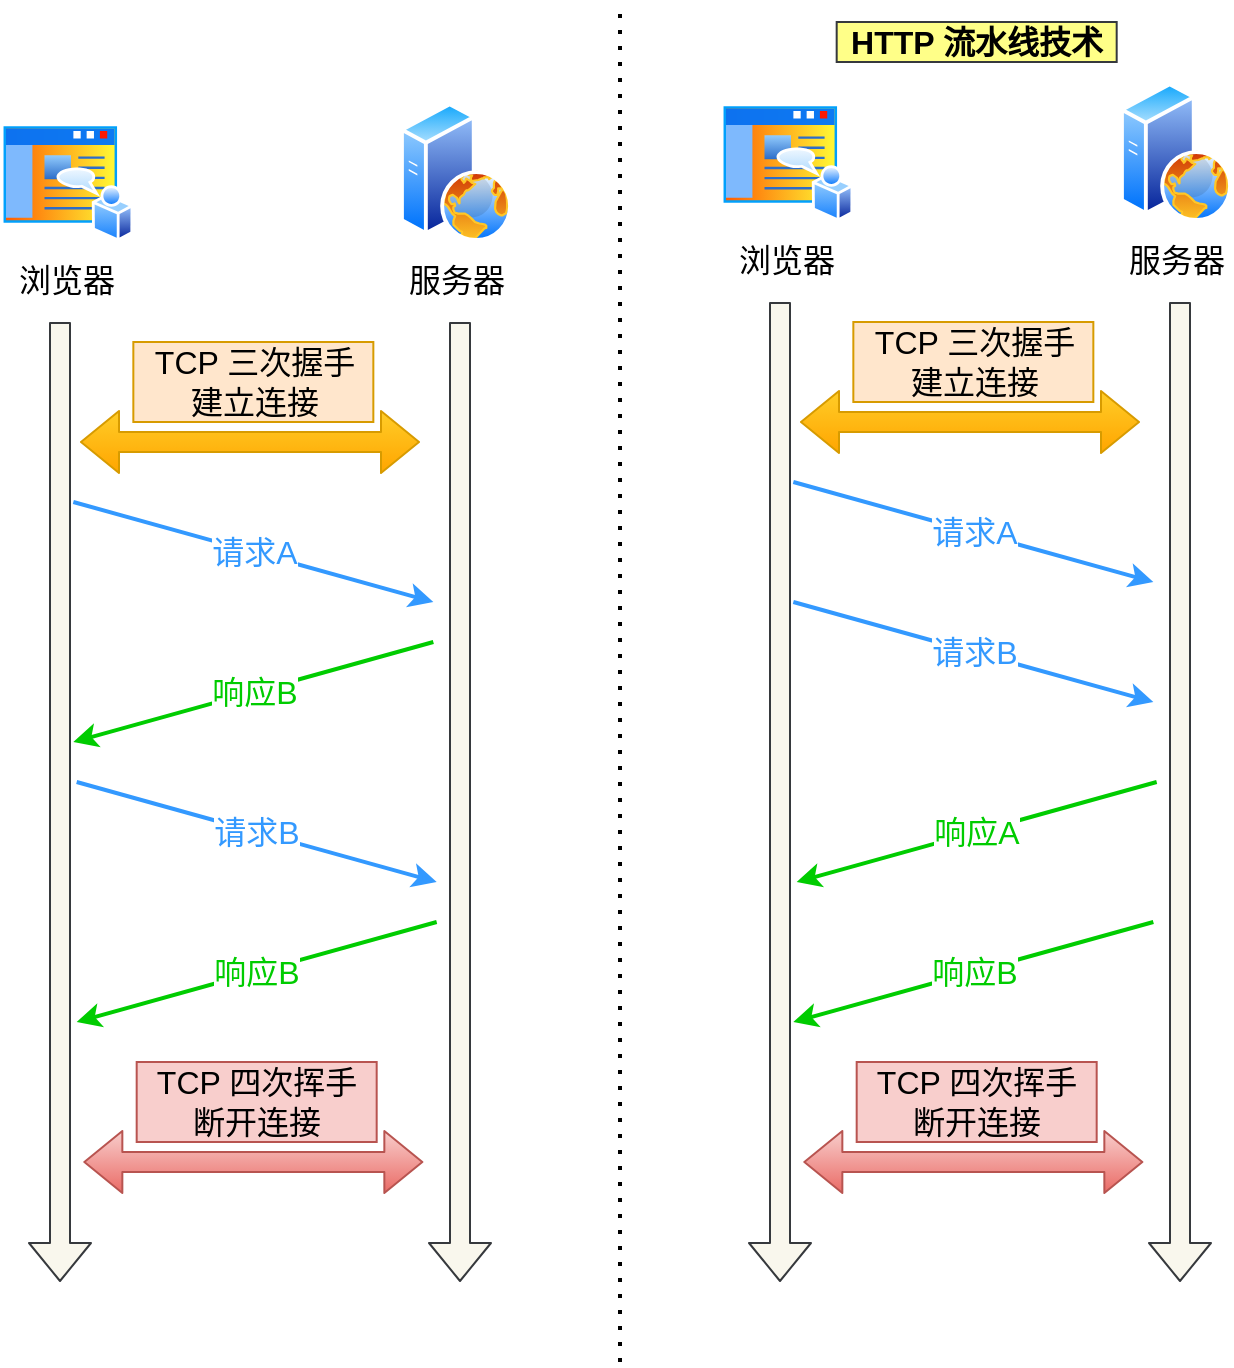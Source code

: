 <mxfile version="14.8.3" type="github">
  <diagram id="EjavUwahsE4YkXEUyNvn" name="第 1 页">
    <mxGraphModel dx="1102" dy="1751" grid="1" gridSize="10" guides="1" tooltips="1" connect="1" arrows="1" fold="1" page="1" pageScale="1" pageWidth="827" pageHeight="1169" math="0" shadow="0">
      <root>
        <mxCell id="0" />
        <mxCell id="1" parent="0" />
        <mxCell id="kcX6w27q7vT2_koJ7fqC-1" value="" style="shape=flexArrow;endArrow=classic;html=1;fontSize=16;fillColor=#f9f7ed;strokeColor=#36393d;" edge="1" parent="1">
          <mxGeometry width="50" height="50" relative="1" as="geometry">
            <mxPoint x="200" y="40" as="sourcePoint" />
            <mxPoint x="200" y="520" as="targetPoint" />
          </mxGeometry>
        </mxCell>
        <mxCell id="kcX6w27q7vT2_koJ7fqC-2" value="" style="shape=flexArrow;endArrow=classic;html=1;fontSize=16;fillColor=#f9f7ed;strokeColor=#36393d;" edge="1" parent="1">
          <mxGeometry width="50" height="50" relative="1" as="geometry">
            <mxPoint x="400" y="40" as="sourcePoint" />
            <mxPoint x="400" y="520" as="targetPoint" />
          </mxGeometry>
        </mxCell>
        <mxCell id="kcX6w27q7vT2_koJ7fqC-3" value="请求A" style="endArrow=classic;html=1;fontSize=16;fillColor=#ffff88;strokeWidth=2;strokeColor=#3399FF;fontColor=#3399FF;" edge="1" parent="1">
          <mxGeometry width="50" height="50" relative="1" as="geometry">
            <mxPoint x="206.67" y="130" as="sourcePoint" />
            <mxPoint x="386.67" y="180" as="targetPoint" />
          </mxGeometry>
        </mxCell>
        <mxCell id="kcX6w27q7vT2_koJ7fqC-4" value="响应B" style="endArrow=classic;html=1;fontSize=16;strokeWidth=2;strokeColor=#00CC00;fontColor=#00CC00;" edge="1" parent="1">
          <mxGeometry width="50" height="50" relative="1" as="geometry">
            <mxPoint x="386.67" y="200" as="sourcePoint" />
            <mxPoint x="206.67" y="250" as="targetPoint" />
          </mxGeometry>
        </mxCell>
        <mxCell id="kcX6w27q7vT2_koJ7fqC-5" value="服务器" style="aspect=fixed;perimeter=ellipsePerimeter;html=1;align=center;shadow=0;dashed=0;spacingTop=3;image;image=img/lib/active_directory/web_server.svg;fontSize=16;" vertex="1" parent="1">
          <mxGeometry x="370" y="-70" width="56" height="70" as="geometry" />
        </mxCell>
        <mxCell id="kcX6w27q7vT2_koJ7fqC-6" value="浏览器" style="aspect=fixed;perimeter=ellipsePerimeter;html=1;align=center;shadow=0;dashed=0;spacingTop=3;image;image=img/lib/active_directory/home_page.svg;fontSize=16;" vertex="1" parent="1">
          <mxGeometry x="170" y="-60" width="66.67" height="60" as="geometry" />
        </mxCell>
        <mxCell id="kcX6w27q7vT2_koJ7fqC-7" value="" style="shape=flexArrow;endArrow=classic;startArrow=classic;html=1;fontSize=16;fillColor=#ffcd28;strokeColor=#d79b00;gradientColor=#ffa500;" edge="1" parent="1">
          <mxGeometry width="100" height="100" relative="1" as="geometry">
            <mxPoint x="210" y="100" as="sourcePoint" />
            <mxPoint x="380" y="100" as="targetPoint" />
          </mxGeometry>
        </mxCell>
        <mxCell id="kcX6w27q7vT2_koJ7fqC-8" value="TCP 三次握手&lt;br style=&quot;font-size: 16px;&quot;&gt;建立连接" style="text;html=1;align=center;verticalAlign=middle;resizable=0;points=[];autosize=1;strokeColor=#d79b00;fontSize=16;fillColor=#ffe6cc;" vertex="1" parent="1">
          <mxGeometry x="236.67" y="50" width="120" height="40" as="geometry" />
        </mxCell>
        <mxCell id="kcX6w27q7vT2_koJ7fqC-9" value="请求B" style="endArrow=classic;html=1;fontSize=16;fillColor=#ffff88;strokeWidth=2;strokeColor=#3399FF;fontColor=#3399FF;" edge="1" parent="1">
          <mxGeometry width="50" height="50" relative="1" as="geometry">
            <mxPoint x="208.34" y="270" as="sourcePoint" />
            <mxPoint x="388.34" y="320" as="targetPoint" />
          </mxGeometry>
        </mxCell>
        <mxCell id="kcX6w27q7vT2_koJ7fqC-10" value="响应B" style="endArrow=classic;html=1;fontSize=16;strokeWidth=2;strokeColor=#00CC00;fontColor=#00CC00;" edge="1" parent="1">
          <mxGeometry width="50" height="50" relative="1" as="geometry">
            <mxPoint x="388.34" y="340" as="sourcePoint" />
            <mxPoint x="208.34" y="390" as="targetPoint" />
          </mxGeometry>
        </mxCell>
        <mxCell id="kcX6w27q7vT2_koJ7fqC-11" value="" style="shape=flexArrow;endArrow=classic;startArrow=classic;html=1;fontSize=16;gradientColor=#ea6b66;fillColor=#f8cecc;strokeColor=#b85450;" edge="1" parent="1">
          <mxGeometry width="100" height="100" relative="1" as="geometry">
            <mxPoint x="211.67" y="460" as="sourcePoint" />
            <mxPoint x="381.67" y="460" as="targetPoint" />
          </mxGeometry>
        </mxCell>
        <mxCell id="kcX6w27q7vT2_koJ7fqC-12" value="TCP 四次挥手&lt;br style=&quot;font-size: 16px;&quot;&gt;断开连接" style="text;html=1;align=center;verticalAlign=middle;resizable=0;points=[];autosize=1;strokeColor=#b85450;fontSize=16;fillColor=#f8cecc;" vertex="1" parent="1">
          <mxGeometry x="238.34" y="410" width="120" height="40" as="geometry" />
        </mxCell>
        <mxCell id="kcX6w27q7vT2_koJ7fqC-15" value="" style="shape=flexArrow;endArrow=classic;html=1;fontSize=16;fillColor=#f9f7ed;strokeColor=#36393d;" edge="1" parent="1">
          <mxGeometry width="50" height="50" relative="1" as="geometry">
            <mxPoint x="560" y="30" as="sourcePoint" />
            <mxPoint x="560" y="520" as="targetPoint" />
          </mxGeometry>
        </mxCell>
        <mxCell id="kcX6w27q7vT2_koJ7fqC-16" value="" style="shape=flexArrow;endArrow=classic;html=1;fontSize=16;fillColor=#f9f7ed;strokeColor=#36393d;" edge="1" parent="1">
          <mxGeometry width="50" height="50" relative="1" as="geometry">
            <mxPoint x="760" y="30" as="sourcePoint" />
            <mxPoint x="760" y="520" as="targetPoint" />
          </mxGeometry>
        </mxCell>
        <mxCell id="kcX6w27q7vT2_koJ7fqC-17" value="请求A" style="endArrow=classic;html=1;fontSize=16;fillColor=#ffff88;strokeWidth=2;strokeColor=#3399FF;fontColor=#3399FF;" edge="1" parent="1">
          <mxGeometry width="50" height="50" relative="1" as="geometry">
            <mxPoint x="566.67" y="120" as="sourcePoint" />
            <mxPoint x="746.67" y="170" as="targetPoint" />
          </mxGeometry>
        </mxCell>
        <mxCell id="kcX6w27q7vT2_koJ7fqC-19" value="服务器" style="aspect=fixed;perimeter=ellipsePerimeter;html=1;align=center;shadow=0;dashed=0;spacingTop=3;image;image=img/lib/active_directory/web_server.svg;fontSize=16;" vertex="1" parent="1">
          <mxGeometry x="730" y="-80" width="56" height="70" as="geometry" />
        </mxCell>
        <mxCell id="kcX6w27q7vT2_koJ7fqC-20" value="浏览器" style="aspect=fixed;perimeter=ellipsePerimeter;html=1;align=center;shadow=0;dashed=0;spacingTop=3;image;image=img/lib/active_directory/home_page.svg;fontSize=16;" vertex="1" parent="1">
          <mxGeometry x="530" y="-70" width="66.67" height="60" as="geometry" />
        </mxCell>
        <mxCell id="kcX6w27q7vT2_koJ7fqC-21" value="" style="shape=flexArrow;endArrow=classic;startArrow=classic;html=1;fontSize=16;fillColor=#ffcd28;strokeColor=#d79b00;gradientColor=#ffa500;" edge="1" parent="1">
          <mxGeometry width="100" height="100" relative="1" as="geometry">
            <mxPoint x="570" y="90" as="sourcePoint" />
            <mxPoint x="740" y="90" as="targetPoint" />
          </mxGeometry>
        </mxCell>
        <mxCell id="kcX6w27q7vT2_koJ7fqC-22" value="TCP 三次握手&lt;br style=&quot;font-size: 16px;&quot;&gt;建立连接" style="text;html=1;align=center;verticalAlign=middle;resizable=0;points=[];autosize=1;strokeColor=#d79b00;fontSize=16;fillColor=#ffe6cc;" vertex="1" parent="1">
          <mxGeometry x="596.67" y="40" width="120" height="40" as="geometry" />
        </mxCell>
        <mxCell id="kcX6w27q7vT2_koJ7fqC-23" value="请求B" style="endArrow=classic;html=1;fontSize=16;fillColor=#ffff88;strokeWidth=2;strokeColor=#3399FF;fontColor=#3399FF;" edge="1" parent="1">
          <mxGeometry width="50" height="50" relative="1" as="geometry">
            <mxPoint x="566.67" y="180" as="sourcePoint" />
            <mxPoint x="746.67" y="230" as="targetPoint" />
          </mxGeometry>
        </mxCell>
        <mxCell id="kcX6w27q7vT2_koJ7fqC-24" value="响应A" style="endArrow=classic;html=1;fontSize=16;strokeWidth=2;strokeColor=#00CC00;fontColor=#00CC00;" edge="1" parent="1">
          <mxGeometry width="50" height="50" relative="1" as="geometry">
            <mxPoint x="748.34" y="270" as="sourcePoint" />
            <mxPoint x="568.34" y="320" as="targetPoint" />
          </mxGeometry>
        </mxCell>
        <mxCell id="kcX6w27q7vT2_koJ7fqC-25" value="" style="shape=flexArrow;endArrow=classic;startArrow=classic;html=1;fontSize=16;gradientColor=#ea6b66;fillColor=#f8cecc;strokeColor=#b85450;" edge="1" parent="1">
          <mxGeometry width="100" height="100" relative="1" as="geometry">
            <mxPoint x="571.67" y="460" as="sourcePoint" />
            <mxPoint x="741.67" y="460" as="targetPoint" />
          </mxGeometry>
        </mxCell>
        <mxCell id="kcX6w27q7vT2_koJ7fqC-26" value="TCP 四次挥手&lt;br style=&quot;font-size: 16px;&quot;&gt;断开连接" style="text;html=1;align=center;verticalAlign=middle;resizable=0;points=[];autosize=1;strokeColor=#b85450;fontSize=16;fillColor=#f8cecc;" vertex="1" parent="1">
          <mxGeometry x="598.34" y="410" width="120" height="40" as="geometry" />
        </mxCell>
        <mxCell id="kcX6w27q7vT2_koJ7fqC-30" value="响应B" style="endArrow=classic;html=1;fontSize=16;strokeWidth=2;strokeColor=#00CC00;fontColor=#00CC00;" edge="1" parent="1">
          <mxGeometry width="50" height="50" relative="1" as="geometry">
            <mxPoint x="746.67" y="340" as="sourcePoint" />
            <mxPoint x="566.67" y="390" as="targetPoint" />
          </mxGeometry>
        </mxCell>
        <mxCell id="kcX6w27q7vT2_koJ7fqC-31" value="" style="endArrow=none;dashed=1;html=1;dashPattern=1 3;strokeWidth=2;" edge="1" parent="1">
          <mxGeometry width="50" height="50" relative="1" as="geometry">
            <mxPoint x="480" y="560" as="sourcePoint" />
            <mxPoint x="480" y="-120" as="targetPoint" />
          </mxGeometry>
        </mxCell>
        <mxCell id="kcX6w27q7vT2_koJ7fqC-32" value="HTTP 流水线技术" style="text;html=1;align=center;verticalAlign=middle;resizable=0;points=[];autosize=1;strokeColor=#36393d;fontSize=16;fontStyle=1;fillColor=#ffff88;" vertex="1" parent="1">
          <mxGeometry x="588.34" y="-110" width="140" height="20" as="geometry" />
        </mxCell>
      </root>
    </mxGraphModel>
  </diagram>
</mxfile>
